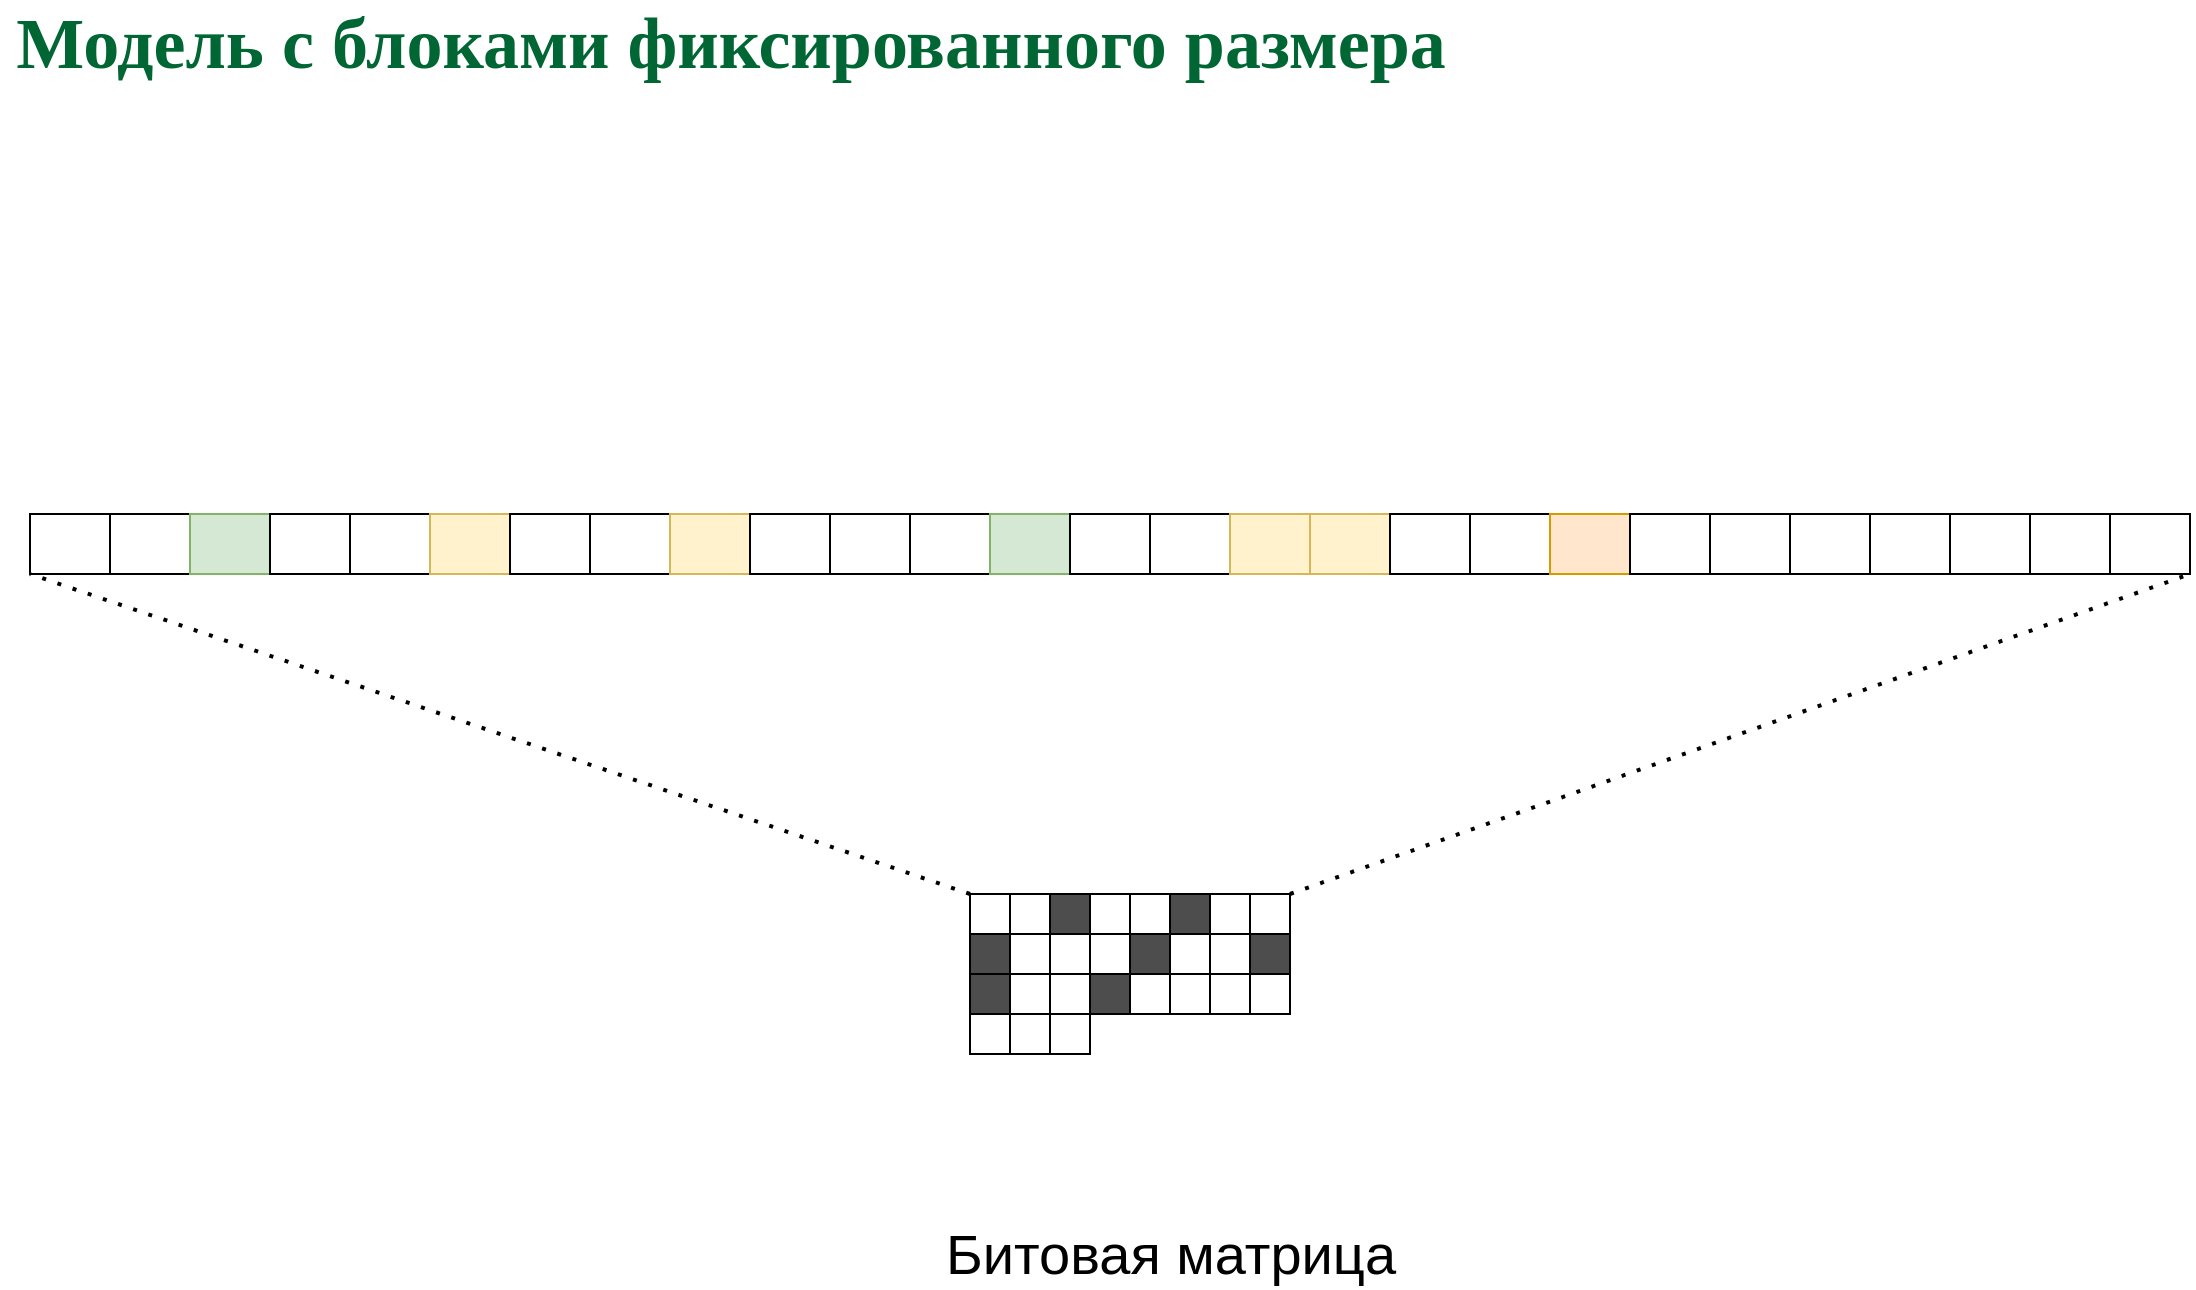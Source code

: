 <mxfile version="13.8.8" type="github" pages="2">
  <diagram id="0kTIJneAMoCPHaN6pKD2" name="bitma">
    <mxGraphModel dx="1414" dy="744" grid="1" gridSize="10" guides="1" tooltips="1" connect="1" arrows="1" fold="1" page="1" pageScale="1" pageWidth="1169" pageHeight="827" math="0" shadow="0">
      <root>
        <mxCell id="0" />
        <mxCell id="1" parent="0" />
        <mxCell id="UBtleX9WhHB91YtS-jpp-1" value="" style="rounded=0;whiteSpace=wrap;html=1;" vertex="1" parent="1">
          <mxGeometry x="40" y="290" width="40" height="30" as="geometry" />
        </mxCell>
        <mxCell id="UBtleX9WhHB91YtS-jpp-2" value="&lt;font color=&quot;#006633&quot; face=&quot;Garamond&quot;&gt;&lt;span style=&quot;font-size: 36px&quot;&gt;&lt;b&gt;Модель с блоками фиксированного размера&lt;/b&gt;&lt;/span&gt;&lt;/font&gt;" style="text;html=1;align=center;verticalAlign=middle;resizable=0;points=[];autosize=1;" vertex="1" parent="1">
          <mxGeometry x="25" y="40" width="730" height="30" as="geometry" />
        </mxCell>
        <mxCell id="UBtleX9WhHB91YtS-jpp-3" value="" style="rounded=0;whiteSpace=wrap;html=1;" vertex="1" parent="1">
          <mxGeometry x="80" y="290" width="40" height="30" as="geometry" />
        </mxCell>
        <mxCell id="UBtleX9WhHB91YtS-jpp-4" value="" style="rounded=0;whiteSpace=wrap;html=1;fillColor=#d5e8d4;strokeColor=#82b366;" vertex="1" parent="1">
          <mxGeometry x="120" y="290" width="40" height="30" as="geometry" />
        </mxCell>
        <mxCell id="UBtleX9WhHB91YtS-jpp-5" value="" style="rounded=0;whiteSpace=wrap;html=1;" vertex="1" parent="1">
          <mxGeometry x="160" y="290" width="40" height="30" as="geometry" />
        </mxCell>
        <mxCell id="UBtleX9WhHB91YtS-jpp-6" value="" style="rounded=0;whiteSpace=wrap;html=1;" vertex="1" parent="1">
          <mxGeometry x="200" y="290" width="40" height="30" as="geometry" />
        </mxCell>
        <mxCell id="UBtleX9WhHB91YtS-jpp-7" value="" style="rounded=0;whiteSpace=wrap;html=1;fillColor=#fff2cc;strokeColor=#d6b656;" vertex="1" parent="1">
          <mxGeometry x="240" y="290" width="40" height="30" as="geometry" />
        </mxCell>
        <mxCell id="UBtleX9WhHB91YtS-jpp-8" value="" style="rounded=0;whiteSpace=wrap;html=1;" vertex="1" parent="1">
          <mxGeometry x="280" y="290" width="40" height="30" as="geometry" />
        </mxCell>
        <mxCell id="UBtleX9WhHB91YtS-jpp-9" value="" style="rounded=0;whiteSpace=wrap;html=1;" vertex="1" parent="1">
          <mxGeometry x="320" y="290" width="40" height="30" as="geometry" />
        </mxCell>
        <mxCell id="UBtleX9WhHB91YtS-jpp-10" value="" style="rounded=0;whiteSpace=wrap;html=1;fillColor=#fff2cc;strokeColor=#d6b656;" vertex="1" parent="1">
          <mxGeometry x="360" y="290" width="40" height="30" as="geometry" />
        </mxCell>
        <mxCell id="UBtleX9WhHB91YtS-jpp-11" value="" style="rounded=0;whiteSpace=wrap;html=1;" vertex="1" parent="1">
          <mxGeometry x="400" y="290" width="40" height="30" as="geometry" />
        </mxCell>
        <mxCell id="UBtleX9WhHB91YtS-jpp-12" value="" style="rounded=0;whiteSpace=wrap;html=1;" vertex="1" parent="1">
          <mxGeometry x="440" y="290" width="40" height="30" as="geometry" />
        </mxCell>
        <mxCell id="UBtleX9WhHB91YtS-jpp-13" value="" style="rounded=0;whiteSpace=wrap;html=1;" vertex="1" parent="1">
          <mxGeometry x="480" y="290" width="40" height="30" as="geometry" />
        </mxCell>
        <mxCell id="UBtleX9WhHB91YtS-jpp-14" value="" style="rounded=0;whiteSpace=wrap;html=1;fillColor=#d5e8d4;strokeColor=#82b366;" vertex="1" parent="1">
          <mxGeometry x="520" y="290" width="40" height="30" as="geometry" />
        </mxCell>
        <mxCell id="UBtleX9WhHB91YtS-jpp-15" value="" style="rounded=0;whiteSpace=wrap;html=1;" vertex="1" parent="1">
          <mxGeometry x="560" y="290" width="40" height="30" as="geometry" />
        </mxCell>
        <mxCell id="UBtleX9WhHB91YtS-jpp-16" value="" style="rounded=0;whiteSpace=wrap;html=1;" vertex="1" parent="1">
          <mxGeometry x="600" y="290" width="40" height="30" as="geometry" />
        </mxCell>
        <mxCell id="UBtleX9WhHB91YtS-jpp-17" value="" style="rounded=0;whiteSpace=wrap;html=1;fillColor=#fff2cc;strokeColor=#d6b656;" vertex="1" parent="1">
          <mxGeometry x="640" y="290" width="40" height="30" as="geometry" />
        </mxCell>
        <mxCell id="UBtleX9WhHB91YtS-jpp-18" value="" style="rounded=0;whiteSpace=wrap;html=1;fillColor=#fff2cc;strokeColor=#d6b656;" vertex="1" parent="1">
          <mxGeometry x="680" y="290" width="40" height="30" as="geometry" />
        </mxCell>
        <mxCell id="UBtleX9WhHB91YtS-jpp-19" value="" style="rounded=0;whiteSpace=wrap;html=1;" vertex="1" parent="1">
          <mxGeometry x="720" y="290" width="40" height="30" as="geometry" />
        </mxCell>
        <mxCell id="UBtleX9WhHB91YtS-jpp-20" value="" style="rounded=0;whiteSpace=wrap;html=1;" vertex="1" parent="1">
          <mxGeometry x="760" y="290" width="40" height="30" as="geometry" />
        </mxCell>
        <mxCell id="UBtleX9WhHB91YtS-jpp-21" value="" style="rounded=0;whiteSpace=wrap;html=1;fillColor=#ffe6cc;strokeColor=#d79b00;" vertex="1" parent="1">
          <mxGeometry x="800" y="290" width="40" height="30" as="geometry" />
        </mxCell>
        <mxCell id="UBtleX9WhHB91YtS-jpp-22" value="" style="rounded=0;whiteSpace=wrap;html=1;" vertex="1" parent="1">
          <mxGeometry x="840" y="290" width="40" height="30" as="geometry" />
        </mxCell>
        <mxCell id="UBtleX9WhHB91YtS-jpp-23" value="" style="rounded=0;whiteSpace=wrap;html=1;" vertex="1" parent="1">
          <mxGeometry x="880" y="290" width="40" height="30" as="geometry" />
        </mxCell>
        <mxCell id="UBtleX9WhHB91YtS-jpp-24" value="" style="rounded=0;whiteSpace=wrap;html=1;" vertex="1" parent="1">
          <mxGeometry x="920" y="290" width="40" height="30" as="geometry" />
        </mxCell>
        <mxCell id="UBtleX9WhHB91YtS-jpp-25" value="" style="rounded=0;whiteSpace=wrap;html=1;" vertex="1" parent="1">
          <mxGeometry x="960" y="290" width="40" height="30" as="geometry" />
        </mxCell>
        <mxCell id="UBtleX9WhHB91YtS-jpp-26" value="" style="rounded=0;whiteSpace=wrap;html=1;" vertex="1" parent="1">
          <mxGeometry x="1000" y="290" width="40" height="30" as="geometry" />
        </mxCell>
        <mxCell id="UBtleX9WhHB91YtS-jpp-27" value="" style="rounded=0;whiteSpace=wrap;html=1;" vertex="1" parent="1">
          <mxGeometry x="1040" y="290" width="40" height="30" as="geometry" />
        </mxCell>
        <mxCell id="UBtleX9WhHB91YtS-jpp-28" value="" style="rounded=0;whiteSpace=wrap;html=1;" vertex="1" parent="1">
          <mxGeometry x="1080" y="290" width="40" height="30" as="geometry" />
        </mxCell>
        <mxCell id="UBtleX9WhHB91YtS-jpp-29" value="" style="rounded=0;whiteSpace=wrap;html=1;" vertex="1" parent="1">
          <mxGeometry x="510" y="480" width="20" height="20" as="geometry" />
        </mxCell>
        <mxCell id="UBtleX9WhHB91YtS-jpp-30" value="" style="rounded=0;whiteSpace=wrap;html=1;" vertex="1" parent="1">
          <mxGeometry x="530" y="480" width="20" height="20" as="geometry" />
        </mxCell>
        <mxCell id="UBtleX9WhHB91YtS-jpp-31" value="" style="rounded=0;whiteSpace=wrap;html=1;fillColor=#4D4D4D;" vertex="1" parent="1">
          <mxGeometry x="550" y="480" width="20" height="20" as="geometry" />
        </mxCell>
        <mxCell id="UBtleX9WhHB91YtS-jpp-32" value="" style="rounded=0;whiteSpace=wrap;html=1;" vertex="1" parent="1">
          <mxGeometry x="570" y="480" width="20" height="20" as="geometry" />
        </mxCell>
        <mxCell id="UBtleX9WhHB91YtS-jpp-33" value="" style="rounded=0;whiteSpace=wrap;html=1;" vertex="1" parent="1">
          <mxGeometry x="590" y="480" width="20" height="20" as="geometry" />
        </mxCell>
        <mxCell id="UBtleX9WhHB91YtS-jpp-34" value="" style="rounded=0;whiteSpace=wrap;html=1;fillColor=#4D4D4D;" vertex="1" parent="1">
          <mxGeometry x="610" y="480" width="20" height="20" as="geometry" />
        </mxCell>
        <mxCell id="UBtleX9WhHB91YtS-jpp-35" value="" style="rounded=0;whiteSpace=wrap;html=1;" vertex="1" parent="1">
          <mxGeometry x="630" y="480" width="20" height="20" as="geometry" />
        </mxCell>
        <mxCell id="UBtleX9WhHB91YtS-jpp-36" value="" style="rounded=0;whiteSpace=wrap;html=1;" vertex="1" parent="1">
          <mxGeometry x="650" y="480" width="20" height="20" as="geometry" />
        </mxCell>
        <mxCell id="UBtleX9WhHB91YtS-jpp-38" value="" style="rounded=0;whiteSpace=wrap;html=1;fillColor=#4D4D4D;" vertex="1" parent="1">
          <mxGeometry x="510" y="500" width="20" height="20" as="geometry" />
        </mxCell>
        <mxCell id="UBtleX9WhHB91YtS-jpp-39" value="" style="rounded=0;whiteSpace=wrap;html=1;" vertex="1" parent="1">
          <mxGeometry x="530" y="500" width="20" height="20" as="geometry" />
        </mxCell>
        <mxCell id="UBtleX9WhHB91YtS-jpp-40" value="" style="rounded=0;whiteSpace=wrap;html=1;" vertex="1" parent="1">
          <mxGeometry x="550" y="500" width="20" height="20" as="geometry" />
        </mxCell>
        <mxCell id="UBtleX9WhHB91YtS-jpp-41" value="" style="rounded=0;whiteSpace=wrap;html=1;" vertex="1" parent="1">
          <mxGeometry x="570" y="500" width="20" height="20" as="geometry" />
        </mxCell>
        <mxCell id="UBtleX9WhHB91YtS-jpp-42" value="" style="rounded=0;whiteSpace=wrap;html=1;fillColor=#4D4D4D;" vertex="1" parent="1">
          <mxGeometry x="590" y="500" width="20" height="20" as="geometry" />
        </mxCell>
        <mxCell id="UBtleX9WhHB91YtS-jpp-43" value="" style="rounded=0;whiteSpace=wrap;html=1;" vertex="1" parent="1">
          <mxGeometry x="610" y="500" width="20" height="20" as="geometry" />
        </mxCell>
        <mxCell id="UBtleX9WhHB91YtS-jpp-44" value="" style="rounded=0;whiteSpace=wrap;html=1;" vertex="1" parent="1">
          <mxGeometry x="630" y="500" width="20" height="20" as="geometry" />
        </mxCell>
        <mxCell id="UBtleX9WhHB91YtS-jpp-45" value="" style="rounded=0;whiteSpace=wrap;html=1;fillColor=#4D4D4D;" vertex="1" parent="1">
          <mxGeometry x="510" y="520" width="20" height="20" as="geometry" />
        </mxCell>
        <mxCell id="UBtleX9WhHB91YtS-jpp-46" value="" style="rounded=0;whiteSpace=wrap;html=1;fillColor=#4D4D4D;" vertex="1" parent="1">
          <mxGeometry x="570" y="520" width="20" height="20" as="geometry" />
        </mxCell>
        <mxCell id="UBtleX9WhHB91YtS-jpp-47" value="" style="rounded=0;whiteSpace=wrap;html=1;" vertex="1" parent="1">
          <mxGeometry x="590" y="520" width="20" height="20" as="geometry" />
        </mxCell>
        <mxCell id="UBtleX9WhHB91YtS-jpp-49" value="" style="rounded=0;whiteSpace=wrap;html=1;fillColor=#4D4D4D;" vertex="1" parent="1">
          <mxGeometry x="650" y="500" width="20" height="20" as="geometry" />
        </mxCell>
        <mxCell id="UBtleX9WhHB91YtS-jpp-51" value="" style="rounded=0;whiteSpace=wrap;html=1;" vertex="1" parent="1">
          <mxGeometry x="530" y="520" width="20" height="20" as="geometry" />
        </mxCell>
        <mxCell id="UBtleX9WhHB91YtS-jpp-52" value="" style="rounded=0;whiteSpace=wrap;html=1;" vertex="1" parent="1">
          <mxGeometry x="550" y="520" width="20" height="20" as="geometry" />
        </mxCell>
        <mxCell id="UBtleX9WhHB91YtS-jpp-53" value="" style="rounded=0;whiteSpace=wrap;html=1;" vertex="1" parent="1">
          <mxGeometry x="610" y="520" width="20" height="20" as="geometry" />
        </mxCell>
        <mxCell id="UBtleX9WhHB91YtS-jpp-54" value="" style="rounded=0;whiteSpace=wrap;html=1;" vertex="1" parent="1">
          <mxGeometry x="630" y="520" width="20" height="20" as="geometry" />
        </mxCell>
        <mxCell id="UBtleX9WhHB91YtS-jpp-55" value="" style="rounded=0;whiteSpace=wrap;html=1;" vertex="1" parent="1">
          <mxGeometry x="650" y="520" width="20" height="20" as="geometry" />
        </mxCell>
        <mxCell id="UBtleX9WhHB91YtS-jpp-56" value="" style="rounded=0;whiteSpace=wrap;html=1;" vertex="1" parent="1">
          <mxGeometry x="510" y="540" width="20" height="20" as="geometry" />
        </mxCell>
        <mxCell id="UBtleX9WhHB91YtS-jpp-57" value="" style="endArrow=none;dashed=1;html=1;dashPattern=1 3;strokeWidth=2;entryX=0;entryY=1;entryDx=0;entryDy=0;exitX=0;exitY=0;exitDx=0;exitDy=0;" edge="1" parent="1" source="UBtleX9WhHB91YtS-jpp-29" target="UBtleX9WhHB91YtS-jpp-1">
          <mxGeometry width="50" height="50" relative="1" as="geometry">
            <mxPoint x="650" y="730" as="sourcePoint" />
            <mxPoint x="700" y="680" as="targetPoint" />
          </mxGeometry>
        </mxCell>
        <mxCell id="UBtleX9WhHB91YtS-jpp-58" value="" style="endArrow=none;dashed=1;html=1;dashPattern=1 3;strokeWidth=2;entryX=1;entryY=1;entryDx=0;entryDy=0;exitX=1;exitY=0;exitDx=0;exitDy=0;" edge="1" parent="1" source="UBtleX9WhHB91YtS-jpp-36" target="UBtleX9WhHB91YtS-jpp-28">
          <mxGeometry width="50" height="50" relative="1" as="geometry">
            <mxPoint x="690" y="480" as="sourcePoint" />
            <mxPoint x="1120" y="330" as="targetPoint" />
          </mxGeometry>
        </mxCell>
        <mxCell id="UBtleX9WhHB91YtS-jpp-59" value="&lt;font style=&quot;font-size: 28px&quot;&gt;Битовая матрица&lt;/font&gt;" style="text;html=1;align=center;verticalAlign=middle;resizable=0;points=[];autosize=1;" vertex="1" parent="1">
          <mxGeometry x="490" y="650" width="240" height="20" as="geometry" />
        </mxCell>
        <mxCell id="_V9BNFywPOumGF-hzYu3-2" value="" style="rounded=0;whiteSpace=wrap;html=1;" vertex="1" parent="1">
          <mxGeometry x="530" y="540" width="20" height="20" as="geometry" />
        </mxCell>
        <mxCell id="_V9BNFywPOumGF-hzYu3-3" value="" style="rounded=0;whiteSpace=wrap;html=1;" vertex="1" parent="1">
          <mxGeometry x="550" y="540" width="20" height="20" as="geometry" />
        </mxCell>
      </root>
    </mxGraphModel>
  </diagram>
  <diagram name="freeli" id="gOe9i8m6-K09AkeZRlDQ">
    <mxGraphModel dx="1414" dy="744" grid="1" gridSize="10" guides="1" tooltips="1" connect="1" arrows="1" fold="1" page="1" pageScale="1" pageWidth="1169" pageHeight="827" math="0" shadow="0">
      <root>
        <mxCell id="a6Y0eRd3dVBgnXYziP79-0" />
        <mxCell id="a6Y0eRd3dVBgnXYziP79-1" parent="a6Y0eRd3dVBgnXYziP79-0" />
        <mxCell id="a6Y0eRd3dVBgnXYziP79-2" value="" style="rounded=0;whiteSpace=wrap;html=1;" vertex="1" parent="a6Y0eRd3dVBgnXYziP79-1">
          <mxGeometry x="40" y="290" width="40" height="30" as="geometry" />
        </mxCell>
        <mxCell id="a6Y0eRd3dVBgnXYziP79-3" value="&lt;font color=&quot;#006633&quot; face=&quot;Garamond&quot;&gt;&lt;span style=&quot;font-size: 36px&quot;&gt;&lt;b&gt;Универсальный вариант&lt;/b&gt;&lt;/span&gt;&lt;/font&gt;" style="text;html=1;align=left;verticalAlign=middle;resizable=0;points=[];autosize=1;" vertex="1" parent="a6Y0eRd3dVBgnXYziP79-1">
          <mxGeometry x="30" y="40" width="420" height="30" as="geometry" />
        </mxCell>
        <mxCell id="a6Y0eRd3dVBgnXYziP79-4" value="" style="rounded=0;whiteSpace=wrap;html=1;" vertex="1" parent="a6Y0eRd3dVBgnXYziP79-1">
          <mxGeometry x="80" y="290" width="40" height="30" as="geometry" />
        </mxCell>
        <mxCell id="a6Y0eRd3dVBgnXYziP79-5" value="" style="rounded=0;whiteSpace=wrap;html=1;fillColor=#d5e8d4;strokeColor=#82b366;" vertex="1" parent="a6Y0eRd3dVBgnXYziP79-1">
          <mxGeometry x="120" y="290" width="40" height="30" as="geometry" />
        </mxCell>
        <mxCell id="a6Y0eRd3dVBgnXYziP79-6" value="" style="rounded=0;whiteSpace=wrap;html=1;" vertex="1" parent="a6Y0eRd3dVBgnXYziP79-1">
          <mxGeometry x="160" y="290" width="40" height="30" as="geometry" />
        </mxCell>
        <mxCell id="a6Y0eRd3dVBgnXYziP79-7" value="" style="rounded=0;whiteSpace=wrap;html=1;" vertex="1" parent="a6Y0eRd3dVBgnXYziP79-1">
          <mxGeometry x="200" y="290" width="40" height="30" as="geometry" />
        </mxCell>
        <mxCell id="a6Y0eRd3dVBgnXYziP79-8" value="" style="rounded=0;whiteSpace=wrap;html=1;fillColor=#fff2cc;strokeColor=#d6b656;" vertex="1" parent="a6Y0eRd3dVBgnXYziP79-1">
          <mxGeometry x="240" y="290" width="40" height="30" as="geometry" />
        </mxCell>
        <mxCell id="a6Y0eRd3dVBgnXYziP79-9" value="" style="rounded=0;whiteSpace=wrap;html=1;" vertex="1" parent="a6Y0eRd3dVBgnXYziP79-1">
          <mxGeometry x="280" y="290" width="40" height="30" as="geometry" />
        </mxCell>
        <mxCell id="a6Y0eRd3dVBgnXYziP79-10" value="" style="rounded=0;whiteSpace=wrap;html=1;" vertex="1" parent="a6Y0eRd3dVBgnXYziP79-1">
          <mxGeometry x="320" y="290" width="40" height="30" as="geometry" />
        </mxCell>
        <mxCell id="a6Y0eRd3dVBgnXYziP79-11" value="" style="rounded=0;whiteSpace=wrap;html=1;fillColor=#fff2cc;strokeColor=#d6b656;" vertex="1" parent="a6Y0eRd3dVBgnXYziP79-1">
          <mxGeometry x="360" y="290" width="40" height="30" as="geometry" />
        </mxCell>
        <mxCell id="a6Y0eRd3dVBgnXYziP79-12" value="" style="rounded=0;whiteSpace=wrap;html=1;" vertex="1" parent="a6Y0eRd3dVBgnXYziP79-1">
          <mxGeometry x="400" y="290" width="40" height="30" as="geometry" />
        </mxCell>
        <mxCell id="a6Y0eRd3dVBgnXYziP79-13" value="" style="rounded=0;whiteSpace=wrap;html=1;" vertex="1" parent="a6Y0eRd3dVBgnXYziP79-1">
          <mxGeometry x="440" y="290" width="40" height="30" as="geometry" />
        </mxCell>
        <mxCell id="a6Y0eRd3dVBgnXYziP79-14" value="" style="rounded=0;whiteSpace=wrap;html=1;" vertex="1" parent="a6Y0eRd3dVBgnXYziP79-1">
          <mxGeometry x="480" y="290" width="40" height="30" as="geometry" />
        </mxCell>
        <mxCell id="a6Y0eRd3dVBgnXYziP79-15" value="" style="rounded=0;whiteSpace=wrap;html=1;fillColor=#d5e8d4;strokeColor=#82b366;" vertex="1" parent="a6Y0eRd3dVBgnXYziP79-1">
          <mxGeometry x="520" y="290" width="40" height="30" as="geometry" />
        </mxCell>
        <mxCell id="a6Y0eRd3dVBgnXYziP79-16" value="" style="rounded=0;whiteSpace=wrap;html=1;" vertex="1" parent="a6Y0eRd3dVBgnXYziP79-1">
          <mxGeometry x="560" y="290" width="40" height="30" as="geometry" />
        </mxCell>
        <mxCell id="a6Y0eRd3dVBgnXYziP79-17" value="" style="rounded=0;whiteSpace=wrap;html=1;" vertex="1" parent="a6Y0eRd3dVBgnXYziP79-1">
          <mxGeometry x="600" y="290" width="40" height="30" as="geometry" />
        </mxCell>
        <mxCell id="a6Y0eRd3dVBgnXYziP79-18" value="" style="rounded=0;whiteSpace=wrap;html=1;fillColor=#fff2cc;strokeColor=#d6b656;" vertex="1" parent="a6Y0eRd3dVBgnXYziP79-1">
          <mxGeometry x="640" y="290" width="40" height="30" as="geometry" />
        </mxCell>
        <mxCell id="a6Y0eRd3dVBgnXYziP79-19" value="" style="rounded=0;whiteSpace=wrap;html=1;" vertex="1" parent="a6Y0eRd3dVBgnXYziP79-1">
          <mxGeometry x="680" y="290" width="40" height="30" as="geometry" />
        </mxCell>
        <mxCell id="a6Y0eRd3dVBgnXYziP79-20" value="" style="rounded=0;whiteSpace=wrap;html=1;" vertex="1" parent="a6Y0eRd3dVBgnXYziP79-1">
          <mxGeometry x="720" y="290" width="40" height="30" as="geometry" />
        </mxCell>
        <mxCell id="a6Y0eRd3dVBgnXYziP79-21" value="" style="rounded=0;whiteSpace=wrap;html=1;" vertex="1" parent="a6Y0eRd3dVBgnXYziP79-1">
          <mxGeometry x="760" y="290" width="40" height="30" as="geometry" />
        </mxCell>
        <mxCell id="a6Y0eRd3dVBgnXYziP79-22" value="" style="rounded=0;whiteSpace=wrap;html=1;fillColor=#ffe6cc;strokeColor=#d79b00;" vertex="1" parent="a6Y0eRd3dVBgnXYziP79-1">
          <mxGeometry x="800" y="290" width="40" height="30" as="geometry" />
        </mxCell>
        <mxCell id="a6Y0eRd3dVBgnXYziP79-23" value="" style="rounded=0;whiteSpace=wrap;html=1;" vertex="1" parent="a6Y0eRd3dVBgnXYziP79-1">
          <mxGeometry x="840" y="290" width="40" height="30" as="geometry" />
        </mxCell>
        <mxCell id="a6Y0eRd3dVBgnXYziP79-24" value="" style="rounded=0;whiteSpace=wrap;html=1;" vertex="1" parent="a6Y0eRd3dVBgnXYziP79-1">
          <mxGeometry x="880" y="290" width="40" height="30" as="geometry" />
        </mxCell>
        <mxCell id="a6Y0eRd3dVBgnXYziP79-25" value="" style="rounded=0;whiteSpace=wrap;html=1;" vertex="1" parent="a6Y0eRd3dVBgnXYziP79-1">
          <mxGeometry x="920" y="290" width="40" height="30" as="geometry" />
        </mxCell>
        <mxCell id="a6Y0eRd3dVBgnXYziP79-26" value="" style="rounded=0;whiteSpace=wrap;html=1;" vertex="1" parent="a6Y0eRd3dVBgnXYziP79-1">
          <mxGeometry x="960" y="290" width="40" height="30" as="geometry" />
        </mxCell>
        <mxCell id="a6Y0eRd3dVBgnXYziP79-27" value="" style="rounded=0;whiteSpace=wrap;html=1;" vertex="1" parent="a6Y0eRd3dVBgnXYziP79-1">
          <mxGeometry x="1000" y="290" width="40" height="30" as="geometry" />
        </mxCell>
        <mxCell id="a6Y0eRd3dVBgnXYziP79-28" value="" style="rounded=0;whiteSpace=wrap;html=1;" vertex="1" parent="a6Y0eRd3dVBgnXYziP79-1">
          <mxGeometry x="1040" y="290" width="40" height="30" as="geometry" />
        </mxCell>
        <mxCell id="a6Y0eRd3dVBgnXYziP79-29" value="" style="rounded=0;whiteSpace=wrap;html=1;" vertex="1" parent="a6Y0eRd3dVBgnXYziP79-1">
          <mxGeometry x="1080" y="290" width="40" height="30" as="geometry" />
        </mxCell>
      </root>
    </mxGraphModel>
  </diagram>
</mxfile>
